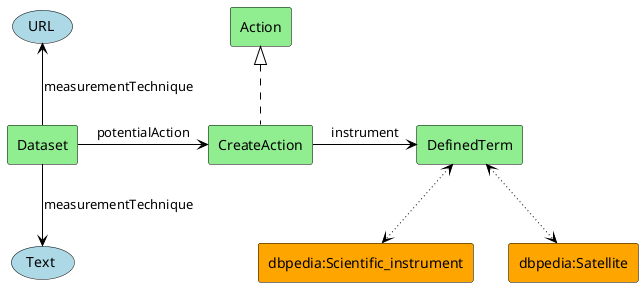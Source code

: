 @startuml

!define Class agent
!define ExternalClass agent
!define Property usecase

skinparam Property {
BackgroundColor LightBlue
BorderColor Black
  ArrowColor Black
  linetype Ortho
}

skinparam Class {
BackgroundColor LightGreen
BorderColor Black
ArrowColor Black
linetype Ortho
}


Class Dataset
Class Action
Class CreateAction
Class DefinedTerm
Class dbpedia_Satellite as "dbpedia:Satellite" #orange 
Class dbpedia_Scientific_instrument as "dbpedia:Scientific_instrument" #orange






' using blanks inside () creates separate objects

Dataset -up-> (URL) : "measurementTechnique"
Dataset -down-> (Text) : "measurementTechnique"

CreateAction .up.|> Action

CreateAction -right-> DefinedTerm : "instrument"

Dataset -right-> CreateAction : "potentialAction"

DefinedTerm <.[dotted].>  dbpedia_Satellite

DefinedTerm <.[dotted].>  dbpedia_Scientific_instrument










@enduml